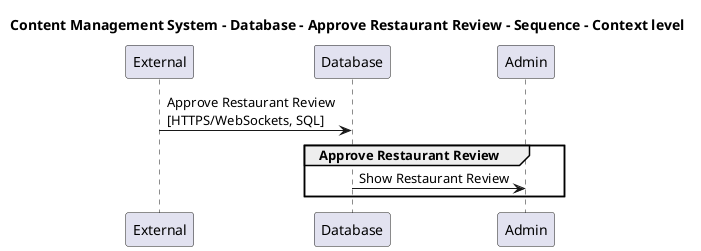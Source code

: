 @startuml

title Content Management System - Database - Approve Restaurant Review - Sequence - Context level

participant "External" as C4InterFlow.SoftwareSystems.ExternalSystem
participant "Database" as ContentManagementSystem.SoftwareSystems.Database
participant "Admin" as ContentManagementSystem.SoftwareSystems.Admin

C4InterFlow.SoftwareSystems.ExternalSystem -> ContentManagementSystem.SoftwareSystems.Database : Approve Restaurant Review\n[HTTPS/WebSockets, SQL]
group Approve Restaurant Review
ContentManagementSystem.SoftwareSystems.Database -> ContentManagementSystem.SoftwareSystems.Admin : Show Restaurant Review
end


@enduml

